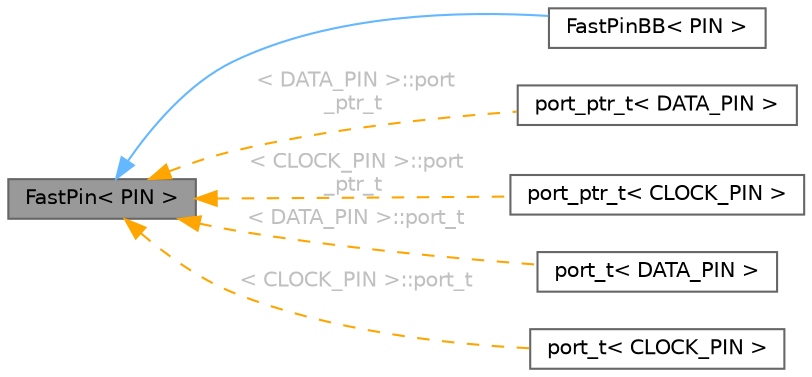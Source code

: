 digraph "FastPin&lt; PIN &gt;"
{
 // LATEX_PDF_SIZE
  bgcolor="transparent";
  edge [fontname=Helvetica,fontsize=10,labelfontname=Helvetica,labelfontsize=10];
  node [fontname=Helvetica,fontsize=10,shape=box,height=0.2,width=0.4];
  rankdir="LR";
  Node1 [id="Node000001",label="FastPin\< PIN \>",height=0.2,width=0.4,color="gray40", fillcolor="grey60", style="filled", fontcolor="black",tooltip="The simplest level of Pin class."];
  Node1 -> Node2 [id="edge1_Node000001_Node000002",dir="back",color="steelblue1",style="solid",tooltip=" "];
  Node2 [id="Node000002",label="FastPinBB\< PIN \>",height=0.2,width=0.4,color="gray40", fillcolor="white", style="filled",URL="$d5/d51/class_fast_pin_b_b.html",tooltip="FastPin implementation for bit-banded access."];
  Node1 -> Node3 [id="edge2_Node000001_Node000003",dir="back",color="orange",style="dashed",tooltip=" ",label=" \< DATA_PIN \>::port\l_ptr_t",fontcolor="grey" ];
  Node3 [id="Node000003",label="port_ptr_t\< DATA_PIN \>",height=0.2,width=0.4,color="gray40", fillcolor="white", style="filled",URL="$db/d3b/class_fast_pin.html",tooltip=" "];
  Node1 -> Node4 [id="edge3_Node000001_Node000004",dir="back",color="orange",style="dashed",tooltip=" ",label=" \< CLOCK_PIN \>::port\l_ptr_t",fontcolor="grey" ];
  Node4 [id="Node000004",label="port_ptr_t\< CLOCK_PIN \>",height=0.2,width=0.4,color="gray40", fillcolor="white", style="filled",URL="$db/d3b/class_fast_pin.html",tooltip=" "];
  Node1 -> Node5 [id="edge4_Node000001_Node000005",dir="back",color="orange",style="dashed",tooltip=" ",label=" \< DATA_PIN \>::port_t",fontcolor="grey" ];
  Node5 [id="Node000005",label="port_t\< DATA_PIN \>",height=0.2,width=0.4,color="gray40", fillcolor="white", style="filled",URL="$db/d3b/class_fast_pin.html",tooltip=" "];
  Node1 -> Node6 [id="edge5_Node000001_Node000006",dir="back",color="orange",style="dashed",tooltip=" ",label=" \< CLOCK_PIN \>::port_t",fontcolor="grey" ];
  Node6 [id="Node000006",label="port_t\< CLOCK_PIN \>",height=0.2,width=0.4,color="gray40", fillcolor="white", style="filled",URL="$db/d3b/class_fast_pin.html",tooltip=" "];
}
